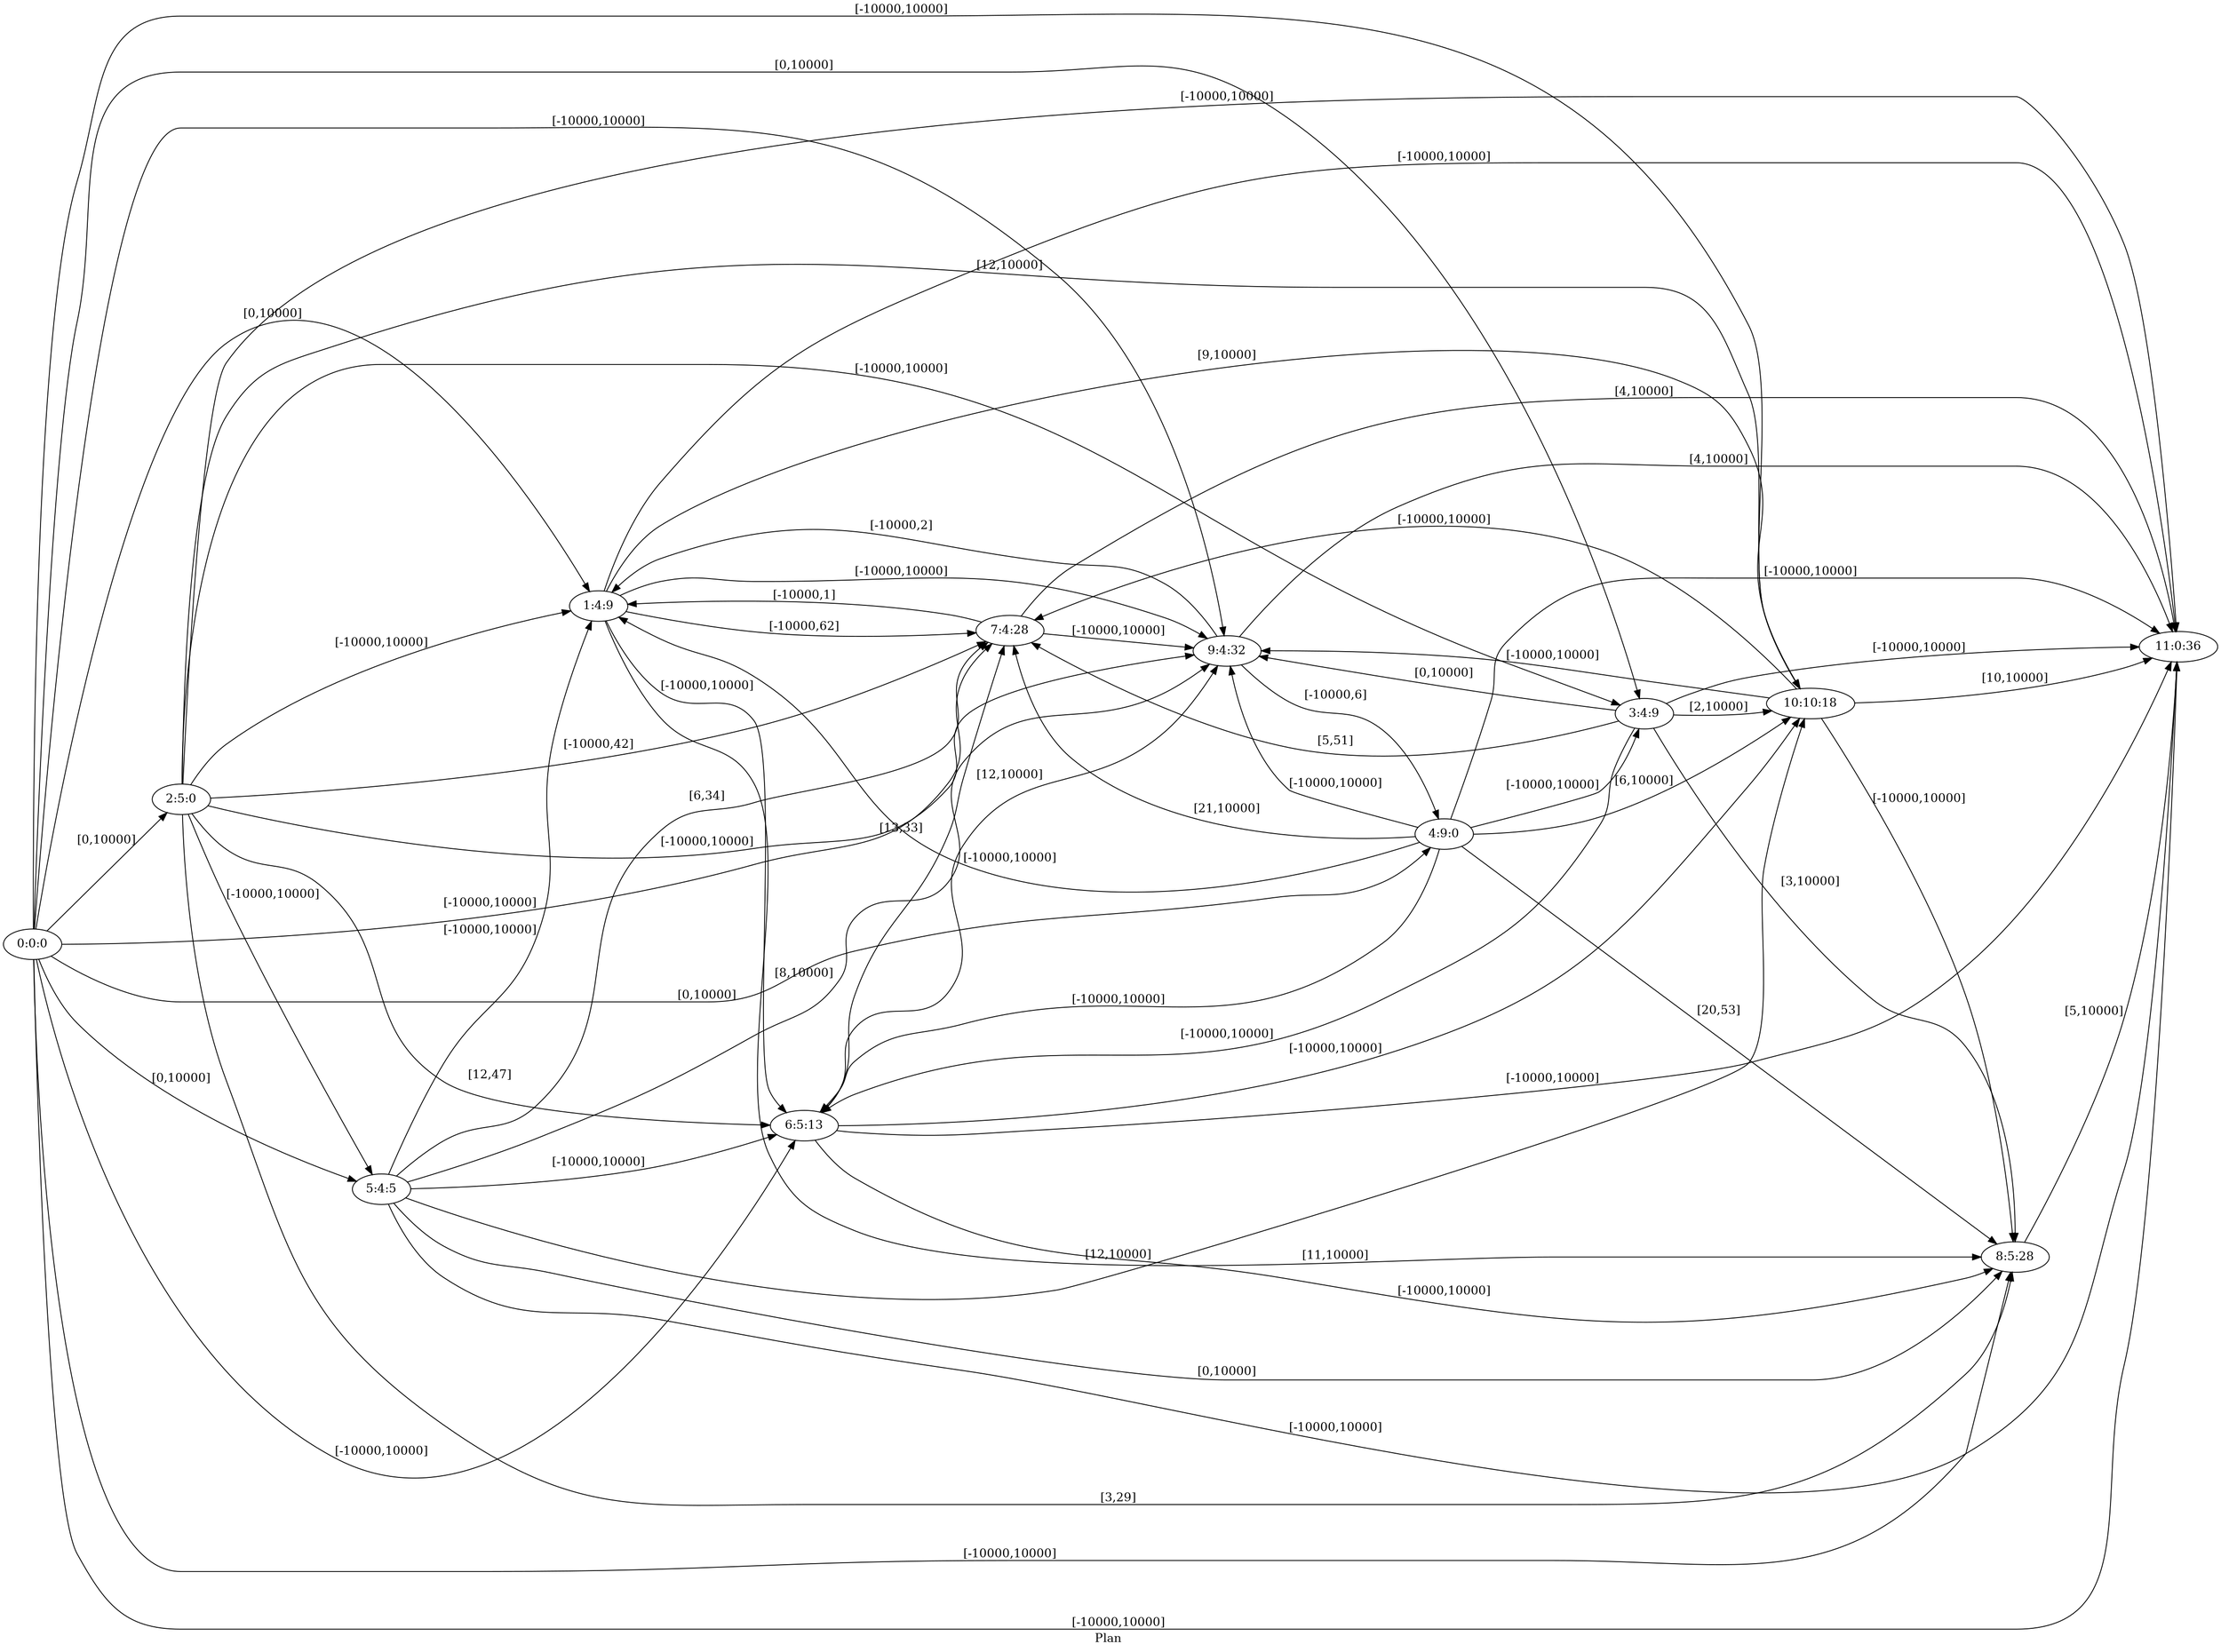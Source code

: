 digraph G {
 rankdir = LR;
 nodesep = .45; 
 size = 30;
label="Plan ";
 fldt = 0.406675;
"0:0:0"->"1:4:9"[ label = "[0,10000]"];
"0:0:0"->"2:5:0"[ label = "[0,10000]"];
"0:0:0"->"3:4:9"[ label = "[0,10000]"];
"0:0:0"->"4:9:0"[ label = "[0,10000]"];
"0:0:0"->"5:4:5"[ label = "[0,10000]"];
"0:0:0"->"6:5:13"[ label = "[-10000,10000]"];
"0:0:0"->"7:4:28"[ label = "[-10000,10000]"];
"0:0:0"->"8:5:28"[ label = "[-10000,10000]"];
"0:0:0"->"9:4:32"[ label = "[-10000,10000]"];
"0:0:0"->"10:10:18"[ label = "[-10000,10000]"];
"0:0:0"->"11:0:36"[ label = "[-10000,10000]"];
"1:4:9"->"6:5:13"[ label = "[-10000,10000]"];
"1:4:9"->"7:4:28"[ label = "[-10000,62]"];
"1:4:9"->"8:5:28"[ label = "[11,10000]"];
"1:4:9"->"9:4:32"[ label = "[-10000,10000]"];
"1:4:9"->"10:10:18"[ label = "[9,10000]"];
"1:4:9"->"11:0:36"[ label = "[-10000,10000]"];
"2:5:0"->"1:4:9"[ label = "[-10000,10000]"];
"2:5:0"->"3:4:9"[ label = "[-10000,10000]"];
"2:5:0"->"5:4:5"[ label = "[-10000,10000]"];
"2:5:0"->"6:5:13"[ label = "[12,47]"];
"2:5:0"->"7:4:28"[ label = "[-10000,42]"];
"2:5:0"->"8:5:28"[ label = "[3,29]"];
"2:5:0"->"9:4:32"[ label = "[-10000,10000]"];
"2:5:0"->"10:10:18"[ label = "[12,10000]"];
"2:5:0"->"11:0:36"[ label = "[-10000,10000]"];
"3:4:9"->"6:5:13"[ label = "[-10000,10000]"];
"3:4:9"->"7:4:28"[ label = "[5,51]"];
"3:4:9"->"8:5:28"[ label = "[3,10000]"];
"3:4:9"->"9:4:32"[ label = "[0,10000]"];
"3:4:9"->"10:10:18"[ label = "[2,10000]"];
"3:4:9"->"11:0:36"[ label = "[-10000,10000]"];
"4:9:0"->"1:4:9"[ label = "[-10000,10000]"];
"4:9:0"->"3:4:9"[ label = "[-10000,10000]"];
"4:9:0"->"6:5:13"[ label = "[-10000,10000]"];
"4:9:0"->"7:4:28"[ label = "[21,10000]"];
"4:9:0"->"8:5:28"[ label = "[20,53]"];
"4:9:0"->"9:4:32"[ label = "[-10000,10000]"];
"4:9:0"->"10:10:18"[ label = "[6,10000]"];
"4:9:0"->"11:0:36"[ label = "[-10000,10000]"];
"5:4:5"->"1:4:9"[ label = "[-10000,10000]"];
"5:4:5"->"6:5:13"[ label = "[-10000,10000]"];
"5:4:5"->"7:4:28"[ label = "[6,34]"];
"5:4:5"->"8:5:28"[ label = "[0,10000]"];
"5:4:5"->"9:4:32"[ label = "[8,10000]"];
"5:4:5"->"10:10:18"[ label = "[12,10000]"];
"5:4:5"->"11:0:36"[ label = "[-10000,10000]"];
"6:5:13"->"7:4:28"[ label = "[13,33]"];
"6:5:13"->"8:5:28"[ label = "[-10000,10000]"];
"6:5:13"->"9:4:32"[ label = "[12,10000]"];
"6:5:13"->"10:10:18"[ label = "[-10000,10000]"];
"6:5:13"->"11:0:36"[ label = "[-10000,10000]"];
"7:4:28"->"1:4:9"[ label = "[-10000,1]"];
"7:4:28"->"9:4:32"[ label = "[-10000,10000]"];
"7:4:28"->"11:0:36"[ label = "[4,10000]"];
"8:5:28"->"11:0:36"[ label = "[5,10000]"];
"9:4:32"->"1:4:9"[ label = "[-10000,2]"];
"9:4:32"->"4:9:0"[ label = "[-10000,6]"];
"9:4:32"->"11:0:36"[ label = "[4,10000]"];
"10:10:18"->"7:4:28"[ label = "[-10000,10000]"];
"10:10:18"->"8:5:28"[ label = "[-10000,10000]"];
"10:10:18"->"9:4:32"[ label = "[-10000,10000]"];
"10:10:18"->"11:0:36"[ label = "[10,10000]"];
}
